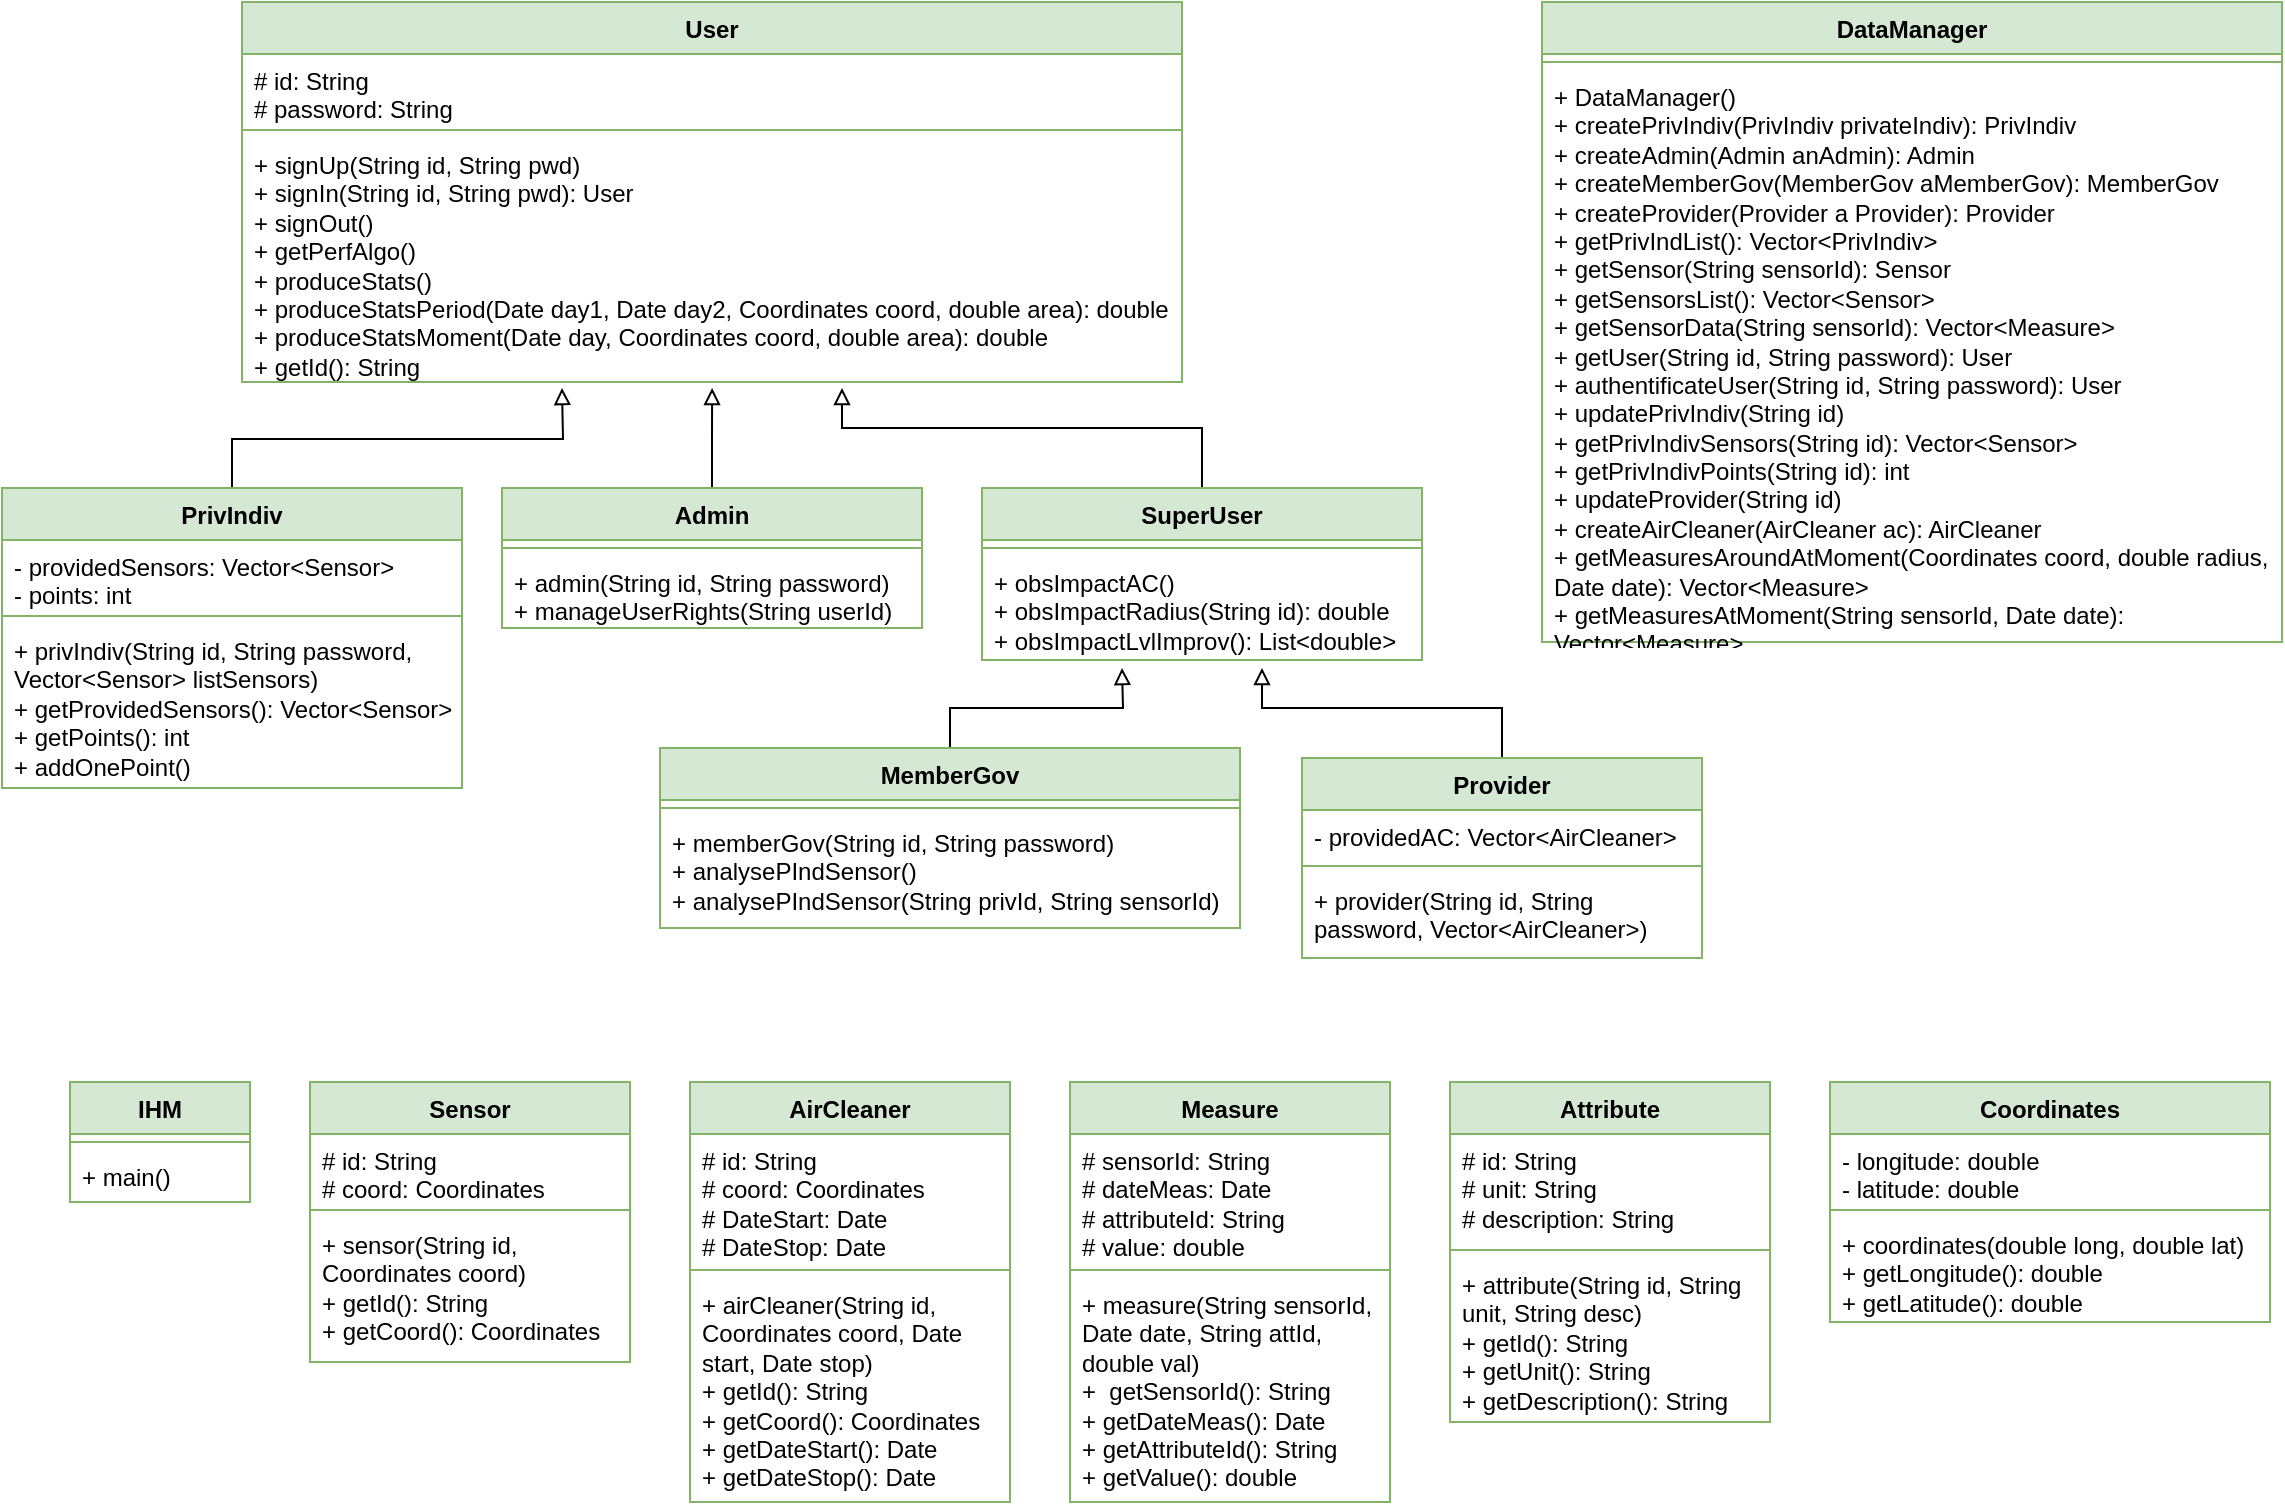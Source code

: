 <mxfile version="21.2.4">
  <diagram name="Page-1" id="yiN5j1oyxYad6qEhMctS">
    <mxGraphModel dx="1468" dy="922" grid="1" gridSize="10" guides="1" tooltips="1" connect="1" arrows="1" fold="1" page="1" pageScale="1" pageWidth="1169" pageHeight="827" math="0" shadow="0">
      <root>
        <mxCell id="0" />
        <mxCell id="1" parent="0" />
        <mxCell id="yn7_J2-3DS3pyrR_qpt7-1" value="User" style="swimlane;fontStyle=1;align=center;verticalAlign=top;childLayout=stackLayout;horizontal=1;startSize=26;horizontalStack=0;resizeParent=1;resizeParentMax=0;resizeLast=0;collapsible=1;marginBottom=0;whiteSpace=wrap;html=1;fillColor=#d5e8d4;strokeColor=#82b366;" vertex="1" parent="1">
          <mxGeometry x="130" y="20" width="470" height="190" as="geometry" />
        </mxCell>
        <mxCell id="yn7_J2-3DS3pyrR_qpt7-2" value="# id: String&lt;br&gt;# password: String" style="text;strokeColor=none;fillColor=none;align=left;verticalAlign=top;spacingLeft=4;spacingRight=4;overflow=hidden;rotatable=0;points=[[0,0.5],[1,0.5]];portConstraint=eastwest;whiteSpace=wrap;html=1;" vertex="1" parent="yn7_J2-3DS3pyrR_qpt7-1">
          <mxGeometry y="26" width="470" height="34" as="geometry" />
        </mxCell>
        <mxCell id="yn7_J2-3DS3pyrR_qpt7-3" value="" style="line;strokeWidth=1;fillColor=none;align=left;verticalAlign=middle;spacingTop=-1;spacingLeft=3;spacingRight=3;rotatable=0;labelPosition=right;points=[];portConstraint=eastwest;strokeColor=inherit;" vertex="1" parent="yn7_J2-3DS3pyrR_qpt7-1">
          <mxGeometry y="60" width="470" height="8" as="geometry" />
        </mxCell>
        <mxCell id="yn7_J2-3DS3pyrR_qpt7-4" value="+ signUp(String id, String pwd)&lt;br&gt;+ signIn(String id, String pwd): User&lt;br&gt;+ signOut()&lt;br&gt;+ getPerfAlgo()&lt;br&gt;+ produceStats()&lt;br&gt;+ produceStatsPeriod(Date day1, Date day2, Coordinates coord, double area): double&lt;br&gt;+ produceStatsMoment(Date day, Coordinates coord, double area): double&lt;br&gt;+ getId(): String" style="text;strokeColor=none;fillColor=none;align=left;verticalAlign=top;spacingLeft=4;spacingRight=4;overflow=hidden;rotatable=0;points=[[0,0.5],[1,0.5]];portConstraint=eastwest;whiteSpace=wrap;html=1;" vertex="1" parent="yn7_J2-3DS3pyrR_qpt7-1">
          <mxGeometry y="68" width="470" height="122" as="geometry" />
        </mxCell>
        <mxCell id="yn7_J2-3DS3pyrR_qpt7-27" style="edgeStyle=orthogonalEdgeStyle;rounded=0;orthogonalLoop=1;jettySize=auto;html=1;exitX=0.5;exitY=0;exitDx=0;exitDy=0;endArrow=block;endFill=0;" edge="1" parent="1" source="yn7_J2-3DS3pyrR_qpt7-5">
          <mxGeometry relative="1" as="geometry">
            <mxPoint x="365.059" y="213" as="targetPoint" />
          </mxGeometry>
        </mxCell>
        <mxCell id="yn7_J2-3DS3pyrR_qpt7-5" value="Admin" style="swimlane;fontStyle=1;align=center;verticalAlign=top;childLayout=stackLayout;horizontal=1;startSize=26;horizontalStack=0;resizeParent=1;resizeParentMax=0;resizeLast=0;collapsible=1;marginBottom=0;whiteSpace=wrap;html=1;fillColor=#d5e8d4;strokeColor=#82b366;" vertex="1" parent="1">
          <mxGeometry x="260" y="263" width="210" height="70" as="geometry" />
        </mxCell>
        <mxCell id="yn7_J2-3DS3pyrR_qpt7-7" value="" style="line;strokeWidth=1;fillColor=none;align=left;verticalAlign=middle;spacingTop=-1;spacingLeft=3;spacingRight=3;rotatable=0;labelPosition=right;points=[];portConstraint=eastwest;strokeColor=inherit;" vertex="1" parent="yn7_J2-3DS3pyrR_qpt7-5">
          <mxGeometry y="26" width="210" height="8" as="geometry" />
        </mxCell>
        <mxCell id="yn7_J2-3DS3pyrR_qpt7-8" value="+ admin(String id, String password)&lt;br&gt;+ manageUserRights(String userId)" style="text;strokeColor=none;fillColor=none;align=left;verticalAlign=top;spacingLeft=4;spacingRight=4;overflow=hidden;rotatable=0;points=[[0,0.5],[1,0.5]];portConstraint=eastwest;whiteSpace=wrap;html=1;" vertex="1" parent="yn7_J2-3DS3pyrR_qpt7-5">
          <mxGeometry y="34" width="210" height="36" as="geometry" />
        </mxCell>
        <mxCell id="yn7_J2-3DS3pyrR_qpt7-26" style="edgeStyle=orthogonalEdgeStyle;rounded=0;orthogonalLoop=1;jettySize=auto;html=1;exitX=0.5;exitY=0;exitDx=0;exitDy=0;endArrow=block;endFill=0;targetPerimeterSpacing=0;strokeWidth=1;" edge="1" parent="1" source="yn7_J2-3DS3pyrR_qpt7-9">
          <mxGeometry relative="1" as="geometry">
            <mxPoint x="290" y="213" as="targetPoint" />
          </mxGeometry>
        </mxCell>
        <mxCell id="yn7_J2-3DS3pyrR_qpt7-9" value="PrivIndiv" style="swimlane;fontStyle=1;align=center;verticalAlign=top;childLayout=stackLayout;horizontal=1;startSize=26;horizontalStack=0;resizeParent=1;resizeParentMax=0;resizeLast=0;collapsible=1;marginBottom=0;whiteSpace=wrap;html=1;fillColor=#d5e8d4;strokeColor=#82b366;" vertex="1" parent="1">
          <mxGeometry x="10" y="263" width="230" height="150" as="geometry" />
        </mxCell>
        <mxCell id="yn7_J2-3DS3pyrR_qpt7-10" value="- providedSensors: Vector&amp;lt;Sensor&amp;gt;&lt;br&gt;- points: int" style="text;strokeColor=none;fillColor=none;align=left;verticalAlign=top;spacingLeft=4;spacingRight=4;overflow=hidden;rotatable=0;points=[[0,0.5],[1,0.5]];portConstraint=eastwest;whiteSpace=wrap;html=1;" vertex="1" parent="yn7_J2-3DS3pyrR_qpt7-9">
          <mxGeometry y="26" width="230" height="34" as="geometry" />
        </mxCell>
        <mxCell id="yn7_J2-3DS3pyrR_qpt7-11" value="" style="line;strokeWidth=1;fillColor=none;align=left;verticalAlign=middle;spacingTop=-1;spacingLeft=3;spacingRight=3;rotatable=0;labelPosition=right;points=[];portConstraint=eastwest;strokeColor=inherit;" vertex="1" parent="yn7_J2-3DS3pyrR_qpt7-9">
          <mxGeometry y="60" width="230" height="8" as="geometry" />
        </mxCell>
        <mxCell id="yn7_J2-3DS3pyrR_qpt7-12" value="+ privIndiv(String id, String password, Vector&amp;lt;Sensor&amp;gt; listSensors)&lt;br&gt;+ getProvidedSensors(): Vector&amp;lt;Sensor&amp;gt;&lt;br&gt;+ getPoints(): int&lt;br&gt;+ addOnePoint()" style="text;strokeColor=none;fillColor=none;align=left;verticalAlign=top;spacingLeft=4;spacingRight=4;overflow=hidden;rotatable=0;points=[[0,0.5],[1,0.5]];portConstraint=eastwest;whiteSpace=wrap;html=1;" vertex="1" parent="yn7_J2-3DS3pyrR_qpt7-9">
          <mxGeometry y="68" width="230" height="82" as="geometry" />
        </mxCell>
        <mxCell id="yn7_J2-3DS3pyrR_qpt7-28" style="edgeStyle=orthogonalEdgeStyle;rounded=0;orthogonalLoop=1;jettySize=auto;html=1;endArrow=block;endFill=0;" edge="1" parent="1" source="yn7_J2-3DS3pyrR_qpt7-13">
          <mxGeometry relative="1" as="geometry">
            <mxPoint x="430" y="213" as="targetPoint" />
            <Array as="points">
              <mxPoint x="610" y="233" />
              <mxPoint x="430" y="233" />
            </Array>
          </mxGeometry>
        </mxCell>
        <mxCell id="yn7_J2-3DS3pyrR_qpt7-13" value="SuperUser" style="swimlane;fontStyle=1;align=center;verticalAlign=top;childLayout=stackLayout;horizontal=1;startSize=26;horizontalStack=0;resizeParent=1;resizeParentMax=0;resizeLast=0;collapsible=1;marginBottom=0;whiteSpace=wrap;html=1;fillColor=#d5e8d4;strokeColor=#82b366;" vertex="1" parent="1">
          <mxGeometry x="500" y="263" width="220" height="86" as="geometry" />
        </mxCell>
        <mxCell id="yn7_J2-3DS3pyrR_qpt7-15" value="" style="line;strokeWidth=1;fillColor=none;align=left;verticalAlign=middle;spacingTop=-1;spacingLeft=3;spacingRight=3;rotatable=0;labelPosition=right;points=[];portConstraint=eastwest;strokeColor=inherit;" vertex="1" parent="yn7_J2-3DS3pyrR_qpt7-13">
          <mxGeometry y="26" width="220" height="8" as="geometry" />
        </mxCell>
        <mxCell id="yn7_J2-3DS3pyrR_qpt7-16" value="+ obsImpactAC()&lt;br&gt;+ obsImpactRadius(String id): double&lt;br&gt;+ obsImpactLvlImprov(): List&amp;lt;double&amp;gt;" style="text;strokeColor=none;fillColor=none;align=left;verticalAlign=top;spacingLeft=4;spacingRight=4;overflow=hidden;rotatable=0;points=[[0,0.5],[1,0.5]];portConstraint=eastwest;whiteSpace=wrap;html=1;" vertex="1" parent="yn7_J2-3DS3pyrR_qpt7-13">
          <mxGeometry y="34" width="220" height="52" as="geometry" />
        </mxCell>
        <mxCell id="yn7_J2-3DS3pyrR_qpt7-29" style="edgeStyle=orthogonalEdgeStyle;rounded=0;orthogonalLoop=1;jettySize=auto;html=1;endArrow=block;endFill=0;" edge="1" parent="1" source="yn7_J2-3DS3pyrR_qpt7-17">
          <mxGeometry relative="1" as="geometry">
            <mxPoint x="570" y="353" as="targetPoint" />
          </mxGeometry>
        </mxCell>
        <mxCell id="yn7_J2-3DS3pyrR_qpt7-17" value="MemberGov" style="swimlane;fontStyle=1;align=center;verticalAlign=top;childLayout=stackLayout;horizontal=1;startSize=26;horizontalStack=0;resizeParent=1;resizeParentMax=0;resizeLast=0;collapsible=1;marginBottom=0;whiteSpace=wrap;html=1;fillColor=#d5e8d4;strokeColor=#82b366;" vertex="1" parent="1">
          <mxGeometry x="339" y="393" width="290" height="90" as="geometry" />
        </mxCell>
        <mxCell id="yn7_J2-3DS3pyrR_qpt7-19" value="" style="line;strokeWidth=1;fillColor=none;align=left;verticalAlign=middle;spacingTop=-1;spacingLeft=3;spacingRight=3;rotatable=0;labelPosition=right;points=[];portConstraint=eastwest;strokeColor=inherit;" vertex="1" parent="yn7_J2-3DS3pyrR_qpt7-17">
          <mxGeometry y="26" width="290" height="8" as="geometry" />
        </mxCell>
        <mxCell id="yn7_J2-3DS3pyrR_qpt7-20" value="+ memberGov(String id, String password)&lt;br&gt;+ analysePIndSensor()&lt;br&gt;+ analysePIndSensor(String privId, String sensorId)" style="text;strokeColor=none;fillColor=none;align=left;verticalAlign=top;spacingLeft=4;spacingRight=4;overflow=hidden;rotatable=0;points=[[0,0.5],[1,0.5]];portConstraint=eastwest;whiteSpace=wrap;html=1;" vertex="1" parent="yn7_J2-3DS3pyrR_qpt7-17">
          <mxGeometry y="34" width="290" height="56" as="geometry" />
        </mxCell>
        <mxCell id="yn7_J2-3DS3pyrR_qpt7-30" style="edgeStyle=orthogonalEdgeStyle;rounded=0;orthogonalLoop=1;jettySize=auto;html=1;endArrow=block;endFill=0;" edge="1" parent="1" source="yn7_J2-3DS3pyrR_qpt7-21">
          <mxGeometry relative="1" as="geometry">
            <mxPoint x="640" y="353" as="targetPoint" />
            <Array as="points">
              <mxPoint x="760" y="373" />
              <mxPoint x="640" y="373" />
            </Array>
          </mxGeometry>
        </mxCell>
        <mxCell id="yn7_J2-3DS3pyrR_qpt7-21" value="Provider" style="swimlane;fontStyle=1;align=center;verticalAlign=top;childLayout=stackLayout;horizontal=1;startSize=26;horizontalStack=0;resizeParent=1;resizeParentMax=0;resizeLast=0;collapsible=1;marginBottom=0;whiteSpace=wrap;html=1;fillColor=#d5e8d4;strokeColor=#82b366;" vertex="1" parent="1">
          <mxGeometry x="660" y="398" width="200" height="100" as="geometry" />
        </mxCell>
        <mxCell id="yn7_J2-3DS3pyrR_qpt7-22" value="- providedAC: Vector&amp;lt;AirCleaner&amp;gt;" style="text;strokeColor=none;fillColor=none;align=left;verticalAlign=top;spacingLeft=4;spacingRight=4;overflow=hidden;rotatable=0;points=[[0,0.5],[1,0.5]];portConstraint=eastwest;whiteSpace=wrap;html=1;" vertex="1" parent="yn7_J2-3DS3pyrR_qpt7-21">
          <mxGeometry y="26" width="200" height="24" as="geometry" />
        </mxCell>
        <mxCell id="yn7_J2-3DS3pyrR_qpt7-23" value="" style="line;strokeWidth=1;fillColor=none;align=left;verticalAlign=middle;spacingTop=-1;spacingLeft=3;spacingRight=3;rotatable=0;labelPosition=right;points=[];portConstraint=eastwest;strokeColor=inherit;" vertex="1" parent="yn7_J2-3DS3pyrR_qpt7-21">
          <mxGeometry y="50" width="200" height="8" as="geometry" />
        </mxCell>
        <mxCell id="yn7_J2-3DS3pyrR_qpt7-24" value="+ provider(String id, String password, Vector&amp;lt;AirCleaner&amp;gt;)" style="text;strokeColor=none;fillColor=none;align=left;verticalAlign=top;spacingLeft=4;spacingRight=4;overflow=hidden;rotatable=0;points=[[0,0.5],[1,0.5]];portConstraint=eastwest;whiteSpace=wrap;html=1;" vertex="1" parent="yn7_J2-3DS3pyrR_qpt7-21">
          <mxGeometry y="58" width="200" height="42" as="geometry" />
        </mxCell>
        <mxCell id="yn7_J2-3DS3pyrR_qpt7-31" value="Coordinates" style="swimlane;fontStyle=1;align=center;verticalAlign=top;childLayout=stackLayout;horizontal=1;startSize=26;horizontalStack=0;resizeParent=1;resizeParentMax=0;resizeLast=0;collapsible=1;marginBottom=0;whiteSpace=wrap;html=1;fillColor=#d5e8d4;strokeColor=#82b366;" vertex="1" parent="1">
          <mxGeometry x="924" y="560" width="220" height="120" as="geometry" />
        </mxCell>
        <mxCell id="yn7_J2-3DS3pyrR_qpt7-32" value="- longitude: double&lt;br&gt;- latitude: double" style="text;strokeColor=none;fillColor=none;align=left;verticalAlign=top;spacingLeft=4;spacingRight=4;overflow=hidden;rotatable=0;points=[[0,0.5],[1,0.5]];portConstraint=eastwest;whiteSpace=wrap;html=1;" vertex="1" parent="yn7_J2-3DS3pyrR_qpt7-31">
          <mxGeometry y="26" width="220" height="34" as="geometry" />
        </mxCell>
        <mxCell id="yn7_J2-3DS3pyrR_qpt7-33" value="" style="line;strokeWidth=1;fillColor=none;align=left;verticalAlign=middle;spacingTop=-1;spacingLeft=3;spacingRight=3;rotatable=0;labelPosition=right;points=[];portConstraint=eastwest;strokeColor=inherit;" vertex="1" parent="yn7_J2-3DS3pyrR_qpt7-31">
          <mxGeometry y="60" width="220" height="8" as="geometry" />
        </mxCell>
        <mxCell id="yn7_J2-3DS3pyrR_qpt7-34" value="+ coordinates(double long, double lat)&lt;br&gt;+ getLongitude(): double&lt;br&gt;+ getLatitude(): double" style="text;strokeColor=none;fillColor=none;align=left;verticalAlign=top;spacingLeft=4;spacingRight=4;overflow=hidden;rotatable=0;points=[[0,0.5],[1,0.5]];portConstraint=eastwest;whiteSpace=wrap;html=1;" vertex="1" parent="yn7_J2-3DS3pyrR_qpt7-31">
          <mxGeometry y="68" width="220" height="52" as="geometry" />
        </mxCell>
        <mxCell id="yn7_J2-3DS3pyrR_qpt7-35" value="IHM" style="swimlane;fontStyle=1;align=center;verticalAlign=top;childLayout=stackLayout;horizontal=1;startSize=26;horizontalStack=0;resizeParent=1;resizeParentMax=0;resizeLast=0;collapsible=1;marginBottom=0;whiteSpace=wrap;html=1;fillColor=#d5e8d4;strokeColor=#82b366;" vertex="1" parent="1">
          <mxGeometry x="44" y="560" width="90" height="60" as="geometry" />
        </mxCell>
        <mxCell id="yn7_J2-3DS3pyrR_qpt7-37" value="" style="line;strokeWidth=1;fillColor=none;align=left;verticalAlign=middle;spacingTop=-1;spacingLeft=3;spacingRight=3;rotatable=0;labelPosition=right;points=[];portConstraint=eastwest;strokeColor=inherit;" vertex="1" parent="yn7_J2-3DS3pyrR_qpt7-35">
          <mxGeometry y="26" width="90" height="8" as="geometry" />
        </mxCell>
        <mxCell id="yn7_J2-3DS3pyrR_qpt7-38" value="+ main()" style="text;strokeColor=none;fillColor=none;align=left;verticalAlign=top;spacingLeft=4;spacingRight=4;overflow=hidden;rotatable=0;points=[[0,0.5],[1,0.5]];portConstraint=eastwest;whiteSpace=wrap;html=1;" vertex="1" parent="yn7_J2-3DS3pyrR_qpt7-35">
          <mxGeometry y="34" width="90" height="26" as="geometry" />
        </mxCell>
        <mxCell id="yn7_J2-3DS3pyrR_qpt7-41" value="Sensor" style="swimlane;fontStyle=1;align=center;verticalAlign=top;childLayout=stackLayout;horizontal=1;startSize=26;horizontalStack=0;resizeParent=1;resizeParentMax=0;resizeLast=0;collapsible=1;marginBottom=0;whiteSpace=wrap;html=1;fillColor=#d5e8d4;strokeColor=#82b366;" vertex="1" parent="1">
          <mxGeometry x="164" y="560" width="160" height="140" as="geometry" />
        </mxCell>
        <mxCell id="yn7_J2-3DS3pyrR_qpt7-42" value="# id: String&lt;br&gt;# coord: Coordinates" style="text;strokeColor=none;fillColor=none;align=left;verticalAlign=top;spacingLeft=4;spacingRight=4;overflow=hidden;rotatable=0;points=[[0,0.5],[1,0.5]];portConstraint=eastwest;whiteSpace=wrap;html=1;" vertex="1" parent="yn7_J2-3DS3pyrR_qpt7-41">
          <mxGeometry y="26" width="160" height="34" as="geometry" />
        </mxCell>
        <mxCell id="yn7_J2-3DS3pyrR_qpt7-43" value="" style="line;strokeWidth=1;fillColor=none;align=left;verticalAlign=middle;spacingTop=-1;spacingLeft=3;spacingRight=3;rotatable=0;labelPosition=right;points=[];portConstraint=eastwest;strokeColor=inherit;" vertex="1" parent="yn7_J2-3DS3pyrR_qpt7-41">
          <mxGeometry y="60" width="160" height="8" as="geometry" />
        </mxCell>
        <mxCell id="yn7_J2-3DS3pyrR_qpt7-44" value="+ sensor(String id, Coordinates coord)&lt;br&gt;+ getId(): String&lt;br&gt;+ getCoord(): Coordinates" style="text;strokeColor=none;fillColor=none;align=left;verticalAlign=top;spacingLeft=4;spacingRight=4;overflow=hidden;rotatable=0;points=[[0,0.5],[1,0.5]];portConstraint=eastwest;whiteSpace=wrap;html=1;" vertex="1" parent="yn7_J2-3DS3pyrR_qpt7-41">
          <mxGeometry y="68" width="160" height="72" as="geometry" />
        </mxCell>
        <mxCell id="yn7_J2-3DS3pyrR_qpt7-45" value="AirCleaner" style="swimlane;fontStyle=1;align=center;verticalAlign=top;childLayout=stackLayout;horizontal=1;startSize=26;horizontalStack=0;resizeParent=1;resizeParentMax=0;resizeLast=0;collapsible=1;marginBottom=0;whiteSpace=wrap;html=1;fillColor=#d5e8d4;strokeColor=#82b366;" vertex="1" parent="1">
          <mxGeometry x="354" y="560" width="160" height="210" as="geometry" />
        </mxCell>
        <mxCell id="yn7_J2-3DS3pyrR_qpt7-46" value="# id: String&lt;br&gt;# coord: Coordinates&lt;br&gt;# DateStart: Date&lt;br&gt;# DateStop: Date" style="text;strokeColor=none;fillColor=none;align=left;verticalAlign=top;spacingLeft=4;spacingRight=4;overflow=hidden;rotatable=0;points=[[0,0.5],[1,0.5]];portConstraint=eastwest;whiteSpace=wrap;html=1;" vertex="1" parent="yn7_J2-3DS3pyrR_qpt7-45">
          <mxGeometry y="26" width="160" height="64" as="geometry" />
        </mxCell>
        <mxCell id="yn7_J2-3DS3pyrR_qpt7-47" value="" style="line;strokeWidth=1;fillColor=none;align=left;verticalAlign=middle;spacingTop=-1;spacingLeft=3;spacingRight=3;rotatable=0;labelPosition=right;points=[];portConstraint=eastwest;strokeColor=inherit;" vertex="1" parent="yn7_J2-3DS3pyrR_qpt7-45">
          <mxGeometry y="90" width="160" height="8" as="geometry" />
        </mxCell>
        <mxCell id="yn7_J2-3DS3pyrR_qpt7-48" value="+ airCleaner(String id, Coordinates coord, Date start, Date stop)&lt;br&gt;+ getId(): String&lt;br&gt;+ getCoord(): Coordinates&lt;br&gt;+ getDateStart(): Date&lt;br&gt;+ getDateStop(): Date" style="text;strokeColor=none;fillColor=none;align=left;verticalAlign=top;spacingLeft=4;spacingRight=4;overflow=hidden;rotatable=0;points=[[0,0.5],[1,0.5]];portConstraint=eastwest;whiteSpace=wrap;html=1;" vertex="1" parent="yn7_J2-3DS3pyrR_qpt7-45">
          <mxGeometry y="98" width="160" height="112" as="geometry" />
        </mxCell>
        <mxCell id="yn7_J2-3DS3pyrR_qpt7-49" value="Measure" style="swimlane;fontStyle=1;align=center;verticalAlign=top;childLayout=stackLayout;horizontal=1;startSize=26;horizontalStack=0;resizeParent=1;resizeParentMax=0;resizeLast=0;collapsible=1;marginBottom=0;whiteSpace=wrap;html=1;fillColor=#d5e8d4;strokeColor=#82b366;" vertex="1" parent="1">
          <mxGeometry x="544" y="560" width="160" height="210" as="geometry" />
        </mxCell>
        <mxCell id="yn7_J2-3DS3pyrR_qpt7-50" value="# sensorId: String&lt;br&gt;# dateMeas: Date&lt;br&gt;# attributeId: String&lt;br&gt;# value: double" style="text;strokeColor=none;fillColor=none;align=left;verticalAlign=top;spacingLeft=4;spacingRight=4;overflow=hidden;rotatable=0;points=[[0,0.5],[1,0.5]];portConstraint=eastwest;whiteSpace=wrap;html=1;" vertex="1" parent="yn7_J2-3DS3pyrR_qpt7-49">
          <mxGeometry y="26" width="160" height="64" as="geometry" />
        </mxCell>
        <mxCell id="yn7_J2-3DS3pyrR_qpt7-51" value="" style="line;strokeWidth=1;fillColor=none;align=left;verticalAlign=middle;spacingTop=-1;spacingLeft=3;spacingRight=3;rotatable=0;labelPosition=right;points=[];portConstraint=eastwest;strokeColor=inherit;" vertex="1" parent="yn7_J2-3DS3pyrR_qpt7-49">
          <mxGeometry y="90" width="160" height="8" as="geometry" />
        </mxCell>
        <mxCell id="yn7_J2-3DS3pyrR_qpt7-52" value="+ measure(String sensorId, Date date, String attId, double val)&lt;br&gt;+ &amp;nbsp;getSensorId(): String&lt;br&gt;+ getDateMeas(): Date&lt;br&gt;+ getAttributeId(): String&lt;br&gt;+ getValue(): double" style="text;strokeColor=none;fillColor=none;align=left;verticalAlign=top;spacingLeft=4;spacingRight=4;overflow=hidden;rotatable=0;points=[[0,0.5],[1,0.5]];portConstraint=eastwest;whiteSpace=wrap;html=1;" vertex="1" parent="yn7_J2-3DS3pyrR_qpt7-49">
          <mxGeometry y="98" width="160" height="112" as="geometry" />
        </mxCell>
        <mxCell id="yn7_J2-3DS3pyrR_qpt7-53" value="Attribute" style="swimlane;fontStyle=1;align=center;verticalAlign=top;childLayout=stackLayout;horizontal=1;startSize=26;horizontalStack=0;resizeParent=1;resizeParentMax=0;resizeLast=0;collapsible=1;marginBottom=0;whiteSpace=wrap;html=1;fillColor=#d5e8d4;strokeColor=#82b366;" vertex="1" parent="1">
          <mxGeometry x="734" y="560" width="160" height="170" as="geometry" />
        </mxCell>
        <mxCell id="yn7_J2-3DS3pyrR_qpt7-54" value="# id: String&lt;br&gt;# unit: String&lt;br&gt;# description: String&lt;br&gt;" style="text;strokeColor=none;fillColor=none;align=left;verticalAlign=top;spacingLeft=4;spacingRight=4;overflow=hidden;rotatable=0;points=[[0,0.5],[1,0.5]];portConstraint=eastwest;whiteSpace=wrap;html=1;" vertex="1" parent="yn7_J2-3DS3pyrR_qpt7-53">
          <mxGeometry y="26" width="160" height="54" as="geometry" />
        </mxCell>
        <mxCell id="yn7_J2-3DS3pyrR_qpt7-55" value="" style="line;strokeWidth=1;fillColor=none;align=left;verticalAlign=middle;spacingTop=-1;spacingLeft=3;spacingRight=3;rotatable=0;labelPosition=right;points=[];portConstraint=eastwest;strokeColor=inherit;" vertex="1" parent="yn7_J2-3DS3pyrR_qpt7-53">
          <mxGeometry y="80" width="160" height="8" as="geometry" />
        </mxCell>
        <mxCell id="yn7_J2-3DS3pyrR_qpt7-56" value="+ attribute(String id, String unit, String desc)&lt;br&gt;+ getId(): String&lt;br&gt;+ getUnit(): String&lt;br&gt;+ getDescription(): String" style="text;strokeColor=none;fillColor=none;align=left;verticalAlign=top;spacingLeft=4;spacingRight=4;overflow=hidden;rotatable=0;points=[[0,0.5],[1,0.5]];portConstraint=eastwest;whiteSpace=wrap;html=1;" vertex="1" parent="yn7_J2-3DS3pyrR_qpt7-53">
          <mxGeometry y="88" width="160" height="82" as="geometry" />
        </mxCell>
        <mxCell id="yn7_J2-3DS3pyrR_qpt7-58" value="DataManager" style="swimlane;fontStyle=1;align=center;verticalAlign=top;childLayout=stackLayout;horizontal=1;startSize=26;horizontalStack=0;resizeParent=1;resizeParentMax=0;resizeLast=0;collapsible=1;marginBottom=0;whiteSpace=wrap;html=1;fillColor=#d5e8d4;strokeColor=#82b366;" vertex="1" parent="1">
          <mxGeometry x="780" y="20" width="370" height="320" as="geometry" />
        </mxCell>
        <mxCell id="yn7_J2-3DS3pyrR_qpt7-60" value="" style="line;strokeWidth=1;fillColor=none;align=left;verticalAlign=middle;spacingTop=-1;spacingLeft=3;spacingRight=3;rotatable=0;labelPosition=right;points=[];portConstraint=eastwest;strokeColor=inherit;" vertex="1" parent="yn7_J2-3DS3pyrR_qpt7-58">
          <mxGeometry y="26" width="370" height="8" as="geometry" />
        </mxCell>
        <mxCell id="yn7_J2-3DS3pyrR_qpt7-61" value="+ DataManager()&lt;br&gt;+ createPrivIndiv(PrivIndiv privateIndiv): PrivIndiv&lt;br&gt;+ createAdmin(Admin anAdmin): Admin&lt;br&gt;+ createMemberGov(MemberGov aMemberGov): MemberGov&lt;br&gt;+ createProvider(Provider a Provider): Provider&lt;br style=&quot;border-color: var(--border-color);&quot;&gt;+ getPrivIndList(): Vector&amp;lt;PrivIndiv&amp;gt;&lt;br&gt;+ getSensor(String sensorId): Sensor&lt;br style=&quot;border-color: var(--border-color);&quot;&gt;+ getSensorsList(): Vector&amp;lt;Sensor&amp;gt;&lt;br&gt;+ getSensorData(String sensorId): Vector&amp;lt;Measure&amp;gt;&lt;br&gt;+ getUser(String id, String password): User&lt;br&gt;+ authentificateUser(String id, String password): User&lt;br&gt;+ updatePrivIndiv(String id)&lt;br&gt;+ getPrivIndivSensors(String id): Vector&amp;lt;Sensor&amp;gt;&lt;br&gt;+ getPrivIndivPoints(String id): int&lt;br&gt;+ updateProvider(String id)&lt;br&gt;+ createAirCleaner(AirCleaner ac): AirCleaner&lt;br&gt;+ getMeasuresAroundAtMoment(Coordinates coord, double radius, Date date): Vector&amp;lt;Measure&amp;gt;&lt;br&gt;+ getMeasuresAtMoment(String sensorId, Date date): Vector&amp;lt;Measure&amp;gt;&lt;br&gt;+ getMeasuresAtPeriod(String sensorId, Date date1, Date date2): Vector&amp;lt;Measure&amp;gt;" style="text;strokeColor=none;fillColor=none;align=left;verticalAlign=top;spacingLeft=4;spacingRight=4;overflow=hidden;rotatable=0;points=[[0,0.5],[1,0.5]];portConstraint=eastwest;whiteSpace=wrap;html=1;" vertex="1" parent="yn7_J2-3DS3pyrR_qpt7-58">
          <mxGeometry y="34" width="370" height="286" as="geometry" />
        </mxCell>
      </root>
    </mxGraphModel>
  </diagram>
</mxfile>
